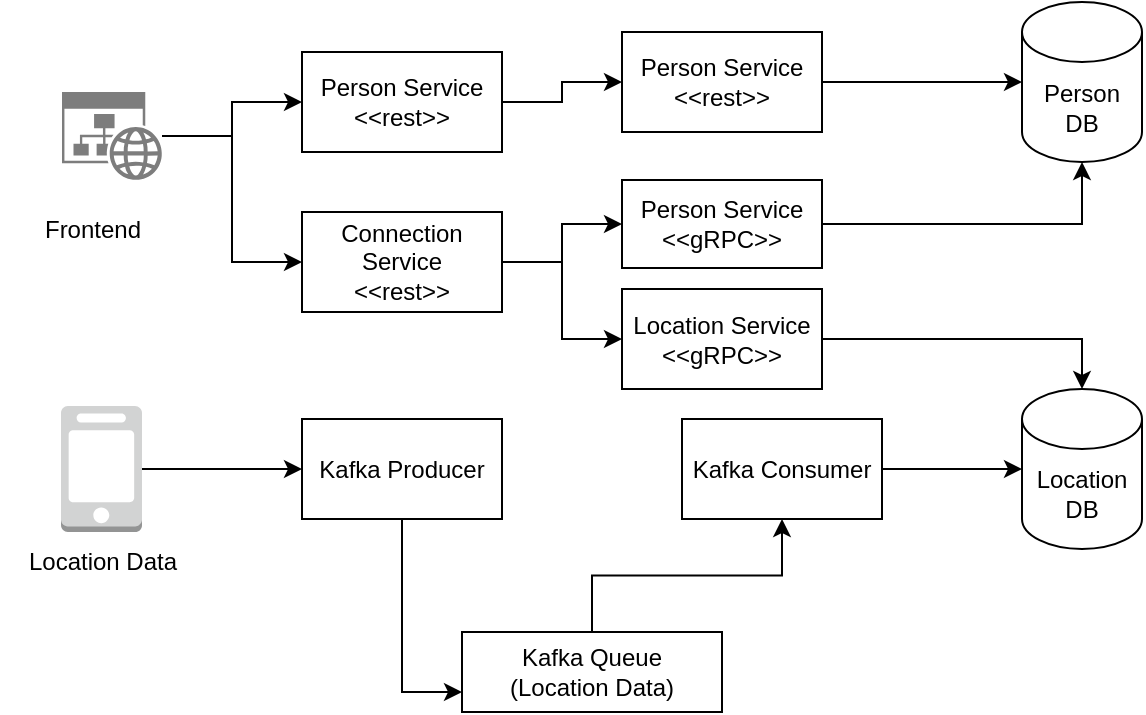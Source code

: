 <mxfile version="20.2.8" type="device"><diagram id="zKfKUKOam2NGaLlis4uk" name="Page-1"><mxGraphModel dx="1002" dy="561" grid="1" gridSize="10" guides="1" tooltips="1" connect="1" arrows="1" fold="1" page="1" pageScale="1" pageWidth="850" pageHeight="1100" math="0" shadow="0"><root><mxCell id="0"/><mxCell id="1" parent="0"/><mxCell id="Jn5eLzeUWSvRa9KMpqs_-47" style="edgeStyle=orthogonalEdgeStyle;rounded=0;orthogonalLoop=1;jettySize=auto;html=1;entryX=0.5;entryY=1;entryDx=0;entryDy=0;" edge="1" parent="1" source="Jn5eLzeUWSvRa9KMpqs_-1" target="Jn5eLzeUWSvRa9KMpqs_-5"><mxGeometry relative="1" as="geometry"/></mxCell><mxCell id="Jn5eLzeUWSvRa9KMpqs_-1" value="Kafka Queue&lt;br&gt;(Location Data)" style="rounded=0;whiteSpace=wrap;html=1;" vertex="1" parent="1"><mxGeometry x="320" y="420" width="130" height="40" as="geometry"/></mxCell><mxCell id="Jn5eLzeUWSvRa9KMpqs_-25" style="edgeStyle=orthogonalEdgeStyle;rounded=0;orthogonalLoop=1;jettySize=auto;html=1;entryX=0;entryY=0.75;entryDx=0;entryDy=0;" edge="1" parent="1" source="Jn5eLzeUWSvRa9KMpqs_-3" target="Jn5eLzeUWSvRa9KMpqs_-1"><mxGeometry relative="1" as="geometry"/></mxCell><mxCell id="Jn5eLzeUWSvRa9KMpqs_-3" value="Kafka Producer" style="rounded=0;whiteSpace=wrap;html=1;" vertex="1" parent="1"><mxGeometry x="240" y="313.5" width="100" height="50" as="geometry"/></mxCell><mxCell id="Jn5eLzeUWSvRa9KMpqs_-13" value="" style="edgeStyle=orthogonalEdgeStyle;rounded=0;orthogonalLoop=1;jettySize=auto;html=1;" edge="1" parent="1" source="Jn5eLzeUWSvRa9KMpqs_-5" target="Jn5eLzeUWSvRa9KMpqs_-12"><mxGeometry relative="1" as="geometry"/></mxCell><mxCell id="Jn5eLzeUWSvRa9KMpqs_-5" value="Kafka Consumer" style="rounded=0;whiteSpace=wrap;html=1;" vertex="1" parent="1"><mxGeometry x="430" y="313.5" width="100" height="50" as="geometry"/></mxCell><mxCell id="Jn5eLzeUWSvRa9KMpqs_-12" value="Location DB" style="shape=cylinder3;whiteSpace=wrap;html=1;boundedLbl=1;backgroundOutline=1;size=15;" vertex="1" parent="1"><mxGeometry x="600" y="298.5" width="60" height="80" as="geometry"/></mxCell><mxCell id="Jn5eLzeUWSvRa9KMpqs_-24" value="" style="edgeStyle=orthogonalEdgeStyle;rounded=0;orthogonalLoop=1;jettySize=auto;html=1;entryX=0;entryY=0.5;entryDx=0;entryDy=0;" edge="1" parent="1" source="Jn5eLzeUWSvRa9KMpqs_-19" target="Jn5eLzeUWSvRa9KMpqs_-3"><mxGeometry relative="1" as="geometry"><mxPoint x="230" y="339" as="targetPoint"/></mxGeometry></mxCell><mxCell id="Jn5eLzeUWSvRa9KMpqs_-19" value="" style="outlineConnect=0;dashed=0;verticalLabelPosition=bottom;verticalAlign=top;align=center;html=1;shape=mxgraph.aws3.mobile_client;fillColor=#D2D3D3;gradientColor=none;" vertex="1" parent="1"><mxGeometry x="119.5" y="307" width="40.5" height="63" as="geometry"/></mxCell><mxCell id="Jn5eLzeUWSvRa9KMpqs_-20" value="Location Data" style="text;html=1;align=center;verticalAlign=middle;resizable=0;points=[];autosize=1;strokeColor=none;fillColor=none;" vertex="1" parent="1"><mxGeometry x="89.75" y="370" width="100" height="30" as="geometry"/></mxCell><mxCell id="Jn5eLzeUWSvRa9KMpqs_-40" style="edgeStyle=orthogonalEdgeStyle;rounded=0;orthogonalLoop=1;jettySize=auto;html=1;entryX=0;entryY=0.5;entryDx=0;entryDy=0;" edge="1" parent="1" source="Jn5eLzeUWSvRa9KMpqs_-21" target="Jn5eLzeUWSvRa9KMpqs_-27"><mxGeometry relative="1" as="geometry"/></mxCell><mxCell id="Jn5eLzeUWSvRa9KMpqs_-42" style="edgeStyle=orthogonalEdgeStyle;rounded=0;orthogonalLoop=1;jettySize=auto;html=1;entryX=0;entryY=0.5;entryDx=0;entryDy=0;" edge="1" parent="1" source="Jn5eLzeUWSvRa9KMpqs_-21" target="Jn5eLzeUWSvRa9KMpqs_-29"><mxGeometry relative="1" as="geometry"/></mxCell><mxCell id="Jn5eLzeUWSvRa9KMpqs_-21" value="" style="sketch=0;aspect=fixed;pointerEvents=1;shadow=0;dashed=0;html=1;strokeColor=none;labelPosition=center;verticalLabelPosition=bottom;verticalAlign=top;align=center;shape=mxgraph.mscae.enterprise.website_generic;fillColor=#7D7D7D;" vertex="1" parent="1"><mxGeometry x="120" y="150" width="50" height="44" as="geometry"/></mxCell><mxCell id="Jn5eLzeUWSvRa9KMpqs_-23" value="Frontend" style="text;html=1;align=center;verticalAlign=middle;resizable=0;points=[];autosize=1;strokeColor=none;fillColor=none;" vertex="1" parent="1"><mxGeometry x="100" y="204" width="70" height="30" as="geometry"/></mxCell><mxCell id="Jn5eLzeUWSvRa9KMpqs_-39" value="" style="edgeStyle=orthogonalEdgeStyle;rounded=0;orthogonalLoop=1;jettySize=auto;html=1;" edge="1" parent="1" source="Jn5eLzeUWSvRa9KMpqs_-27" target="Jn5eLzeUWSvRa9KMpqs_-35"><mxGeometry relative="1" as="geometry"/></mxCell><mxCell id="Jn5eLzeUWSvRa9KMpqs_-27" value="Person Service&lt;br&gt;&amp;lt;&amp;lt;rest&amp;gt;&amp;gt;" style="rounded=0;whiteSpace=wrap;html=1;" vertex="1" parent="1"><mxGeometry x="240" y="130" width="100" height="50" as="geometry"/></mxCell><mxCell id="Jn5eLzeUWSvRa9KMpqs_-46" style="edgeStyle=orthogonalEdgeStyle;rounded=0;orthogonalLoop=1;jettySize=auto;html=1;entryX=0.5;entryY=0;entryDx=0;entryDy=0;entryPerimeter=0;" edge="1" parent="1" source="Jn5eLzeUWSvRa9KMpqs_-28" target="Jn5eLzeUWSvRa9KMpqs_-12"><mxGeometry relative="1" as="geometry"/></mxCell><mxCell id="Jn5eLzeUWSvRa9KMpqs_-28" value="Location Service&lt;br&gt;&amp;lt;&amp;lt;gRPC&amp;gt;&amp;gt;" style="rounded=0;whiteSpace=wrap;html=1;" vertex="1" parent="1"><mxGeometry x="400" y="248.5" width="100" height="50" as="geometry"/></mxCell><mxCell id="Jn5eLzeUWSvRa9KMpqs_-31" value="" style="edgeStyle=orthogonalEdgeStyle;rounded=0;orthogonalLoop=1;jettySize=auto;html=1;" edge="1" parent="1" source="Jn5eLzeUWSvRa9KMpqs_-29" target="Jn5eLzeUWSvRa9KMpqs_-28"><mxGeometry relative="1" as="geometry"/></mxCell><mxCell id="Jn5eLzeUWSvRa9KMpqs_-44" style="edgeStyle=orthogonalEdgeStyle;rounded=0;orthogonalLoop=1;jettySize=auto;html=1;entryX=0;entryY=0.5;entryDx=0;entryDy=0;" edge="1" parent="1" source="Jn5eLzeUWSvRa9KMpqs_-29" target="Jn5eLzeUWSvRa9KMpqs_-43"><mxGeometry relative="1" as="geometry"/></mxCell><mxCell id="Jn5eLzeUWSvRa9KMpqs_-29" value="Connection Service&lt;br&gt;&amp;lt;&amp;lt;rest&amp;gt;&amp;gt;" style="rounded=0;whiteSpace=wrap;html=1;" vertex="1" parent="1"><mxGeometry x="240" y="210" width="100" height="50" as="geometry"/></mxCell><mxCell id="Jn5eLzeUWSvRa9KMpqs_-32" value="Person DB" style="shape=cylinder3;whiteSpace=wrap;html=1;boundedLbl=1;backgroundOutline=1;size=15;" vertex="1" parent="1"><mxGeometry x="600" y="105" width="60" height="80" as="geometry"/></mxCell><mxCell id="Jn5eLzeUWSvRa9KMpqs_-37" style="edgeStyle=orthogonalEdgeStyle;rounded=0;orthogonalLoop=1;jettySize=auto;html=1;entryX=0;entryY=0.5;entryDx=0;entryDy=0;entryPerimeter=0;" edge="1" parent="1" source="Jn5eLzeUWSvRa9KMpqs_-35" target="Jn5eLzeUWSvRa9KMpqs_-32"><mxGeometry relative="1" as="geometry"/></mxCell><mxCell id="Jn5eLzeUWSvRa9KMpqs_-35" value="Person Service&lt;br&gt;&amp;lt;&amp;lt;rest&amp;gt;&amp;gt;" style="rounded=0;whiteSpace=wrap;html=1;" vertex="1" parent="1"><mxGeometry x="400" y="120" width="100" height="50" as="geometry"/></mxCell><mxCell id="Jn5eLzeUWSvRa9KMpqs_-45" style="edgeStyle=orthogonalEdgeStyle;rounded=0;orthogonalLoop=1;jettySize=auto;html=1;entryX=0.5;entryY=1;entryDx=0;entryDy=0;entryPerimeter=0;" edge="1" parent="1" source="Jn5eLzeUWSvRa9KMpqs_-43" target="Jn5eLzeUWSvRa9KMpqs_-32"><mxGeometry relative="1" as="geometry"/></mxCell><mxCell id="Jn5eLzeUWSvRa9KMpqs_-43" value="Person Service&lt;br&gt;&amp;lt;&amp;lt;gRPC&amp;gt;&amp;gt;" style="rounded=0;whiteSpace=wrap;html=1;" vertex="1" parent="1"><mxGeometry x="400" y="194" width="100" height="44" as="geometry"/></mxCell></root></mxGraphModel></diagram></mxfile>